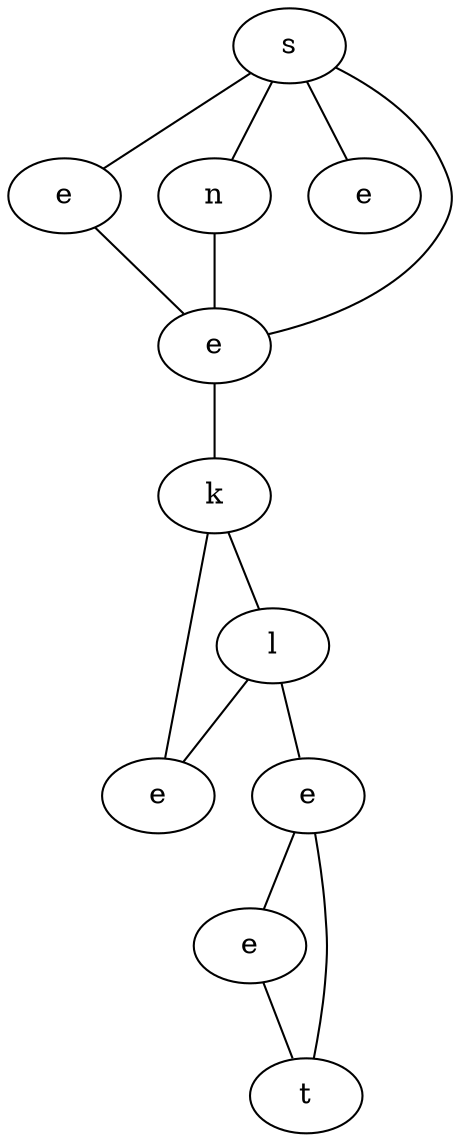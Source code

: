 graph {
LKlt[label="s"]
bmDJ[label="e"]
yeQT[label="n"]
WXCG[label="e"]
zqjk[label="e"]
zpPs[label="k"]
lqWd[label="l"]
UEKB[label="e"]
QAmM[label="e"]
XoMt[label="e"]
dtGI[label="t"]
LKlt -- bmDJ
LKlt -- yeQT
LKlt -- WXCG
LKlt -- zqjk
bmDJ -- zqjk
yeQT -- zqjk
zqjk -- zpPs
zpPs -- lqWd
zpPs -- UEKB
lqWd -- UEKB
lqWd -- QAmM
QAmM -- XoMt
QAmM -- dtGI
XoMt -- dtGI
}